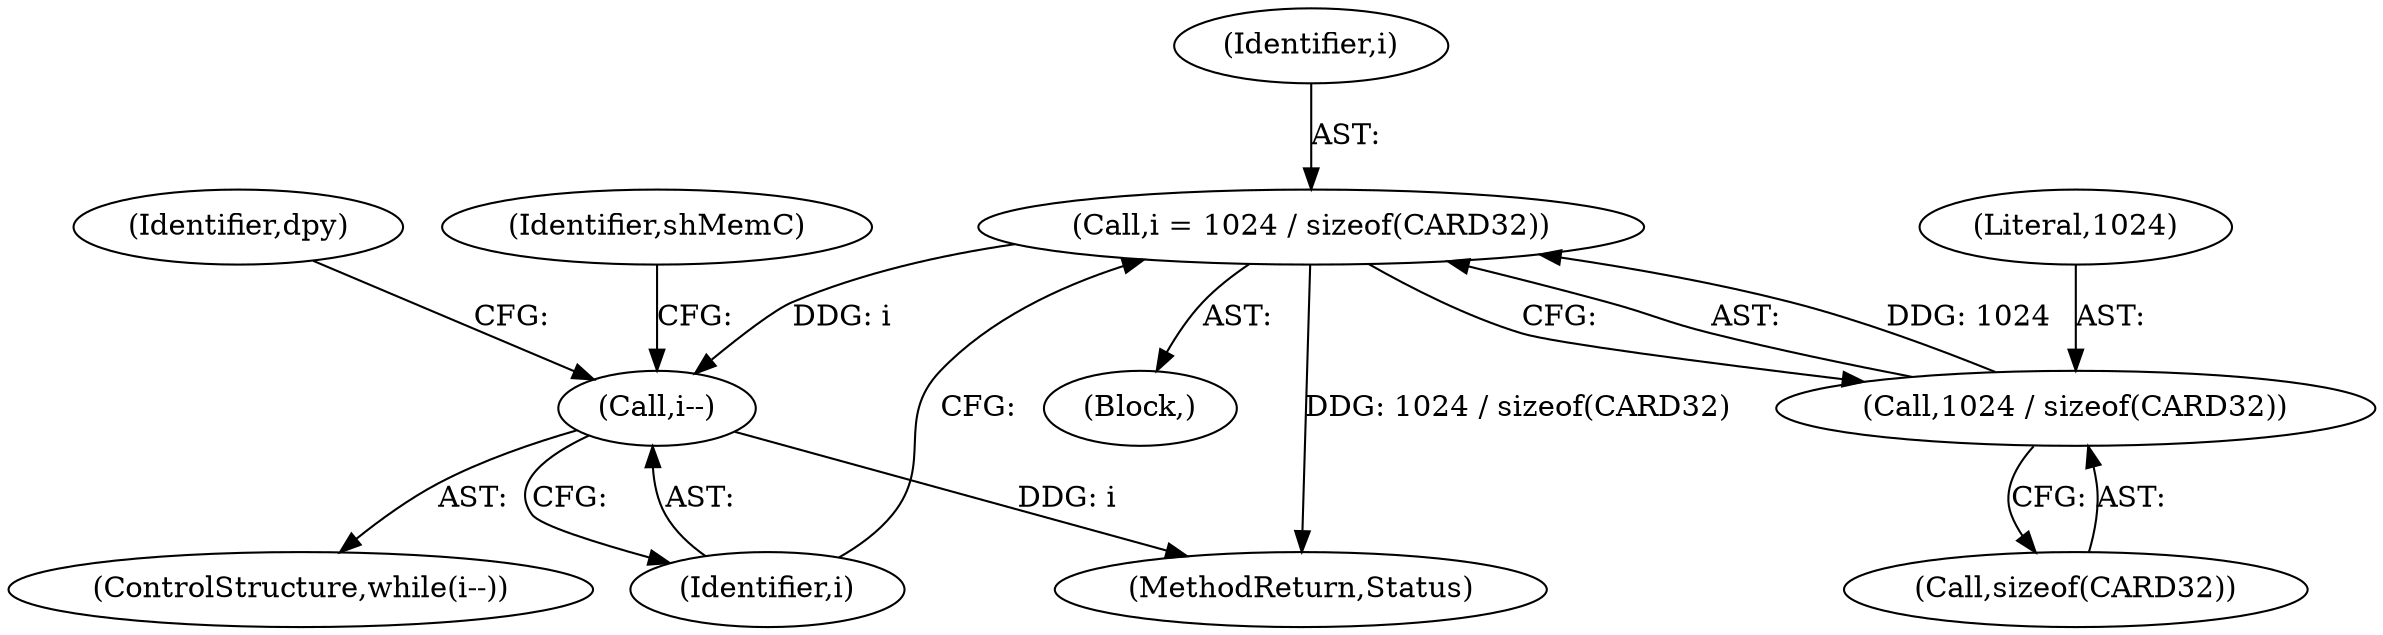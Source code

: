 digraph "0_libXvMC_2cd95e7da8367cccdcdd5c9b160012d1dec5cbdb@API" {
"1000221" [label="(Call,i = 1024 / sizeof(CARD32))"];
"1000223" [label="(Call,1024 / sizeof(CARD32))"];
"1000228" [label="(Call,i--)"];
"1000250" [label="(Identifier,dpy)"];
"1000227" [label="(ControlStructure,while(i--))"];
"1000224" [label="(Literal,1024)"];
"1000198" [label="(Block,)"];
"1000223" [label="(Call,1024 / sizeof(CARD32))"];
"1000221" [label="(Call,i = 1024 / sizeof(CARD32))"];
"1000229" [label="(Identifier,i)"];
"1000228" [label="(Call,i--)"];
"1000225" [label="(Call,sizeof(CARD32))"];
"1000222" [label="(Identifier,i)"];
"1000234" [label="(Identifier,shMemC)"];
"1000476" [label="(MethodReturn,Status)"];
"1000221" -> "1000198"  [label="AST: "];
"1000221" -> "1000223"  [label="CFG: "];
"1000222" -> "1000221"  [label="AST: "];
"1000223" -> "1000221"  [label="AST: "];
"1000229" -> "1000221"  [label="CFG: "];
"1000221" -> "1000476"  [label="DDG: 1024 / sizeof(CARD32)"];
"1000223" -> "1000221"  [label="DDG: 1024"];
"1000221" -> "1000228"  [label="DDG: i"];
"1000223" -> "1000225"  [label="CFG: "];
"1000224" -> "1000223"  [label="AST: "];
"1000225" -> "1000223"  [label="AST: "];
"1000228" -> "1000227"  [label="AST: "];
"1000228" -> "1000229"  [label="CFG: "];
"1000229" -> "1000228"  [label="AST: "];
"1000234" -> "1000228"  [label="CFG: "];
"1000250" -> "1000228"  [label="CFG: "];
"1000228" -> "1000476"  [label="DDG: i"];
}
